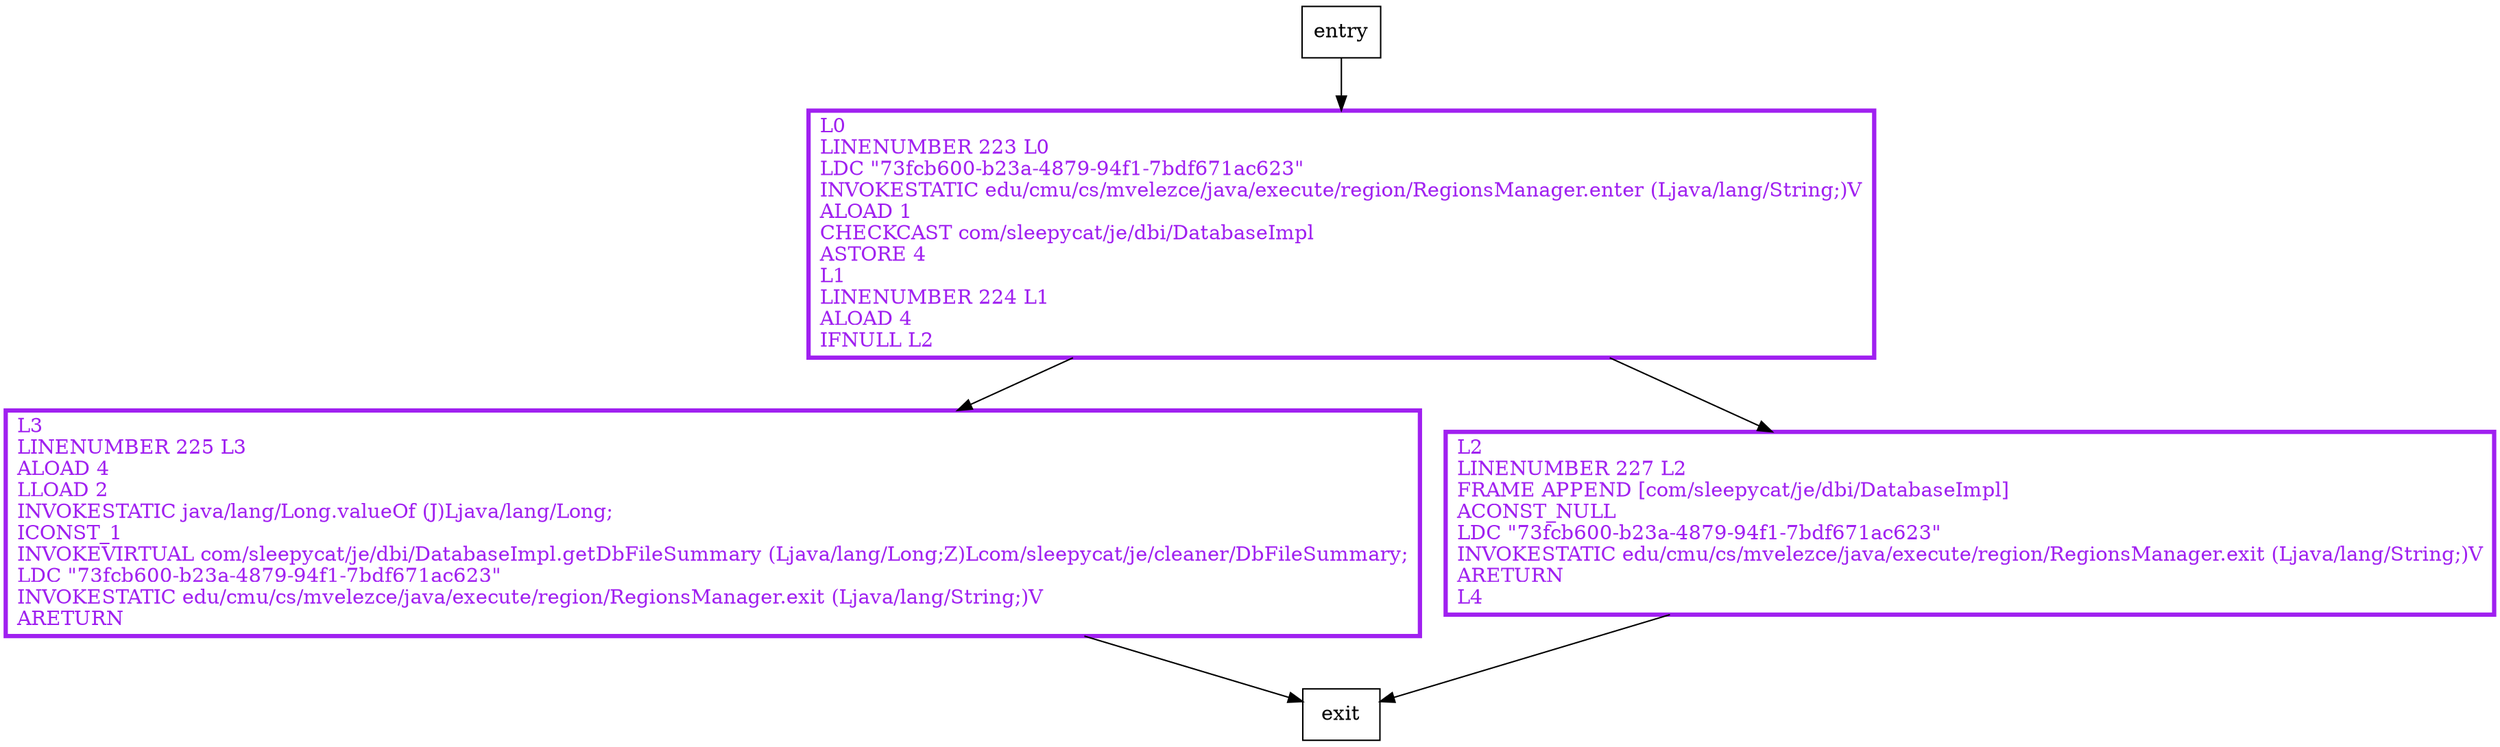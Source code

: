 digraph getDbFileSummary {
node [shape=record];
863499705 [label="L3\lLINENUMBER 225 L3\lALOAD 4\lLLOAD 2\lINVOKESTATIC java/lang/Long.valueOf (J)Ljava/lang/Long;\lICONST_1\lINVOKEVIRTUAL com/sleepycat/je/dbi/DatabaseImpl.getDbFileSummary (Ljava/lang/Long;Z)Lcom/sleepycat/je/cleaner/DbFileSummary;\lLDC \"73fcb600-b23a-4879-94f1-7bdf671ac623\"\lINVOKESTATIC edu/cmu/cs/mvelezce/java/execute/region/RegionsManager.exit (Ljava/lang/String;)V\lARETURN\l"];
2088913130 [label="L2\lLINENUMBER 227 L2\lFRAME APPEND [com/sleepycat/je/dbi/DatabaseImpl]\lACONST_NULL\lLDC \"73fcb600-b23a-4879-94f1-7bdf671ac623\"\lINVOKESTATIC edu/cmu/cs/mvelezce/java/execute/region/RegionsManager.exit (Ljava/lang/String;)V\lARETURN\lL4\l"];
2145488691 [label="L0\lLINENUMBER 223 L0\lLDC \"73fcb600-b23a-4879-94f1-7bdf671ac623\"\lINVOKESTATIC edu/cmu/cs/mvelezce/java/execute/region/RegionsManager.enter (Ljava/lang/String;)V\lALOAD 1\lCHECKCAST com/sleepycat/je/dbi/DatabaseImpl\lASTORE 4\lL1\lLINENUMBER 224 L1\lALOAD 4\lIFNULL L2\l"];
entry;
exit;
entry -> 2145488691
863499705 -> exit
2088913130 -> exit
2145488691 -> 863499705
2145488691 -> 2088913130
863499705[fontcolor="purple", penwidth=3, color="purple"];
2088913130[fontcolor="purple", penwidth=3, color="purple"];
2145488691[fontcolor="purple", penwidth=3, color="purple"];
}
